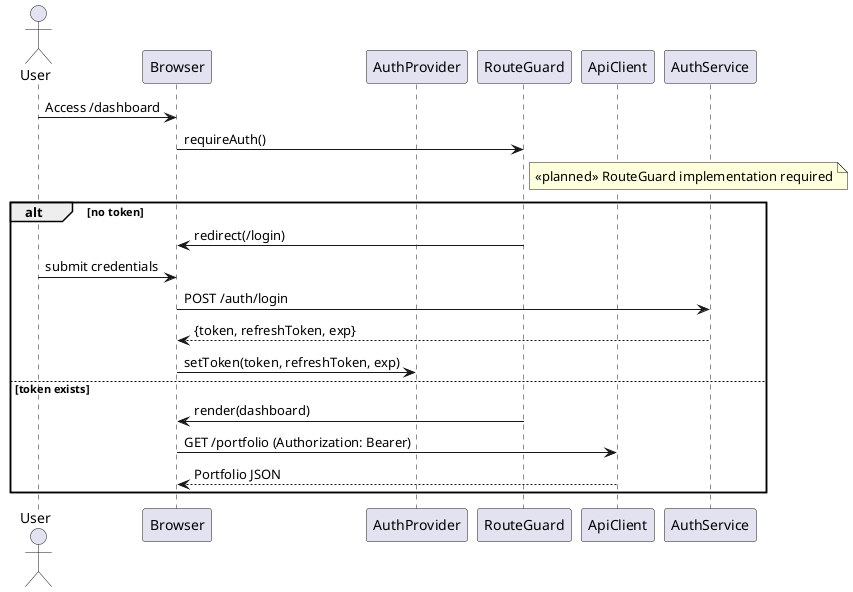 @startuml
actor User
participant Browser
participant AuthProvider as AP
participant RouteGuard as RG
participant ApiClient as API
participant AuthService as AS

User -> Browser: Access /dashboard
Browser -> RG: requireAuth()
note right of RG: <<planned>> RouteGuard implementation required

alt no token
  RG -> Browser: redirect(/login)
  User -> Browser: submit credentials
  Browser -> AS: POST /auth/login
  AS --> Browser: {token, refreshToken, exp}
  Browser -> AP: setToken(token, refreshToken, exp)
else token exists
  RG -> Browser: render(dashboard)
  Browser -> API: GET /portfolio (Authorization: Bearer)
  API --> Browser: Portfolio JSON
end
@enduml
